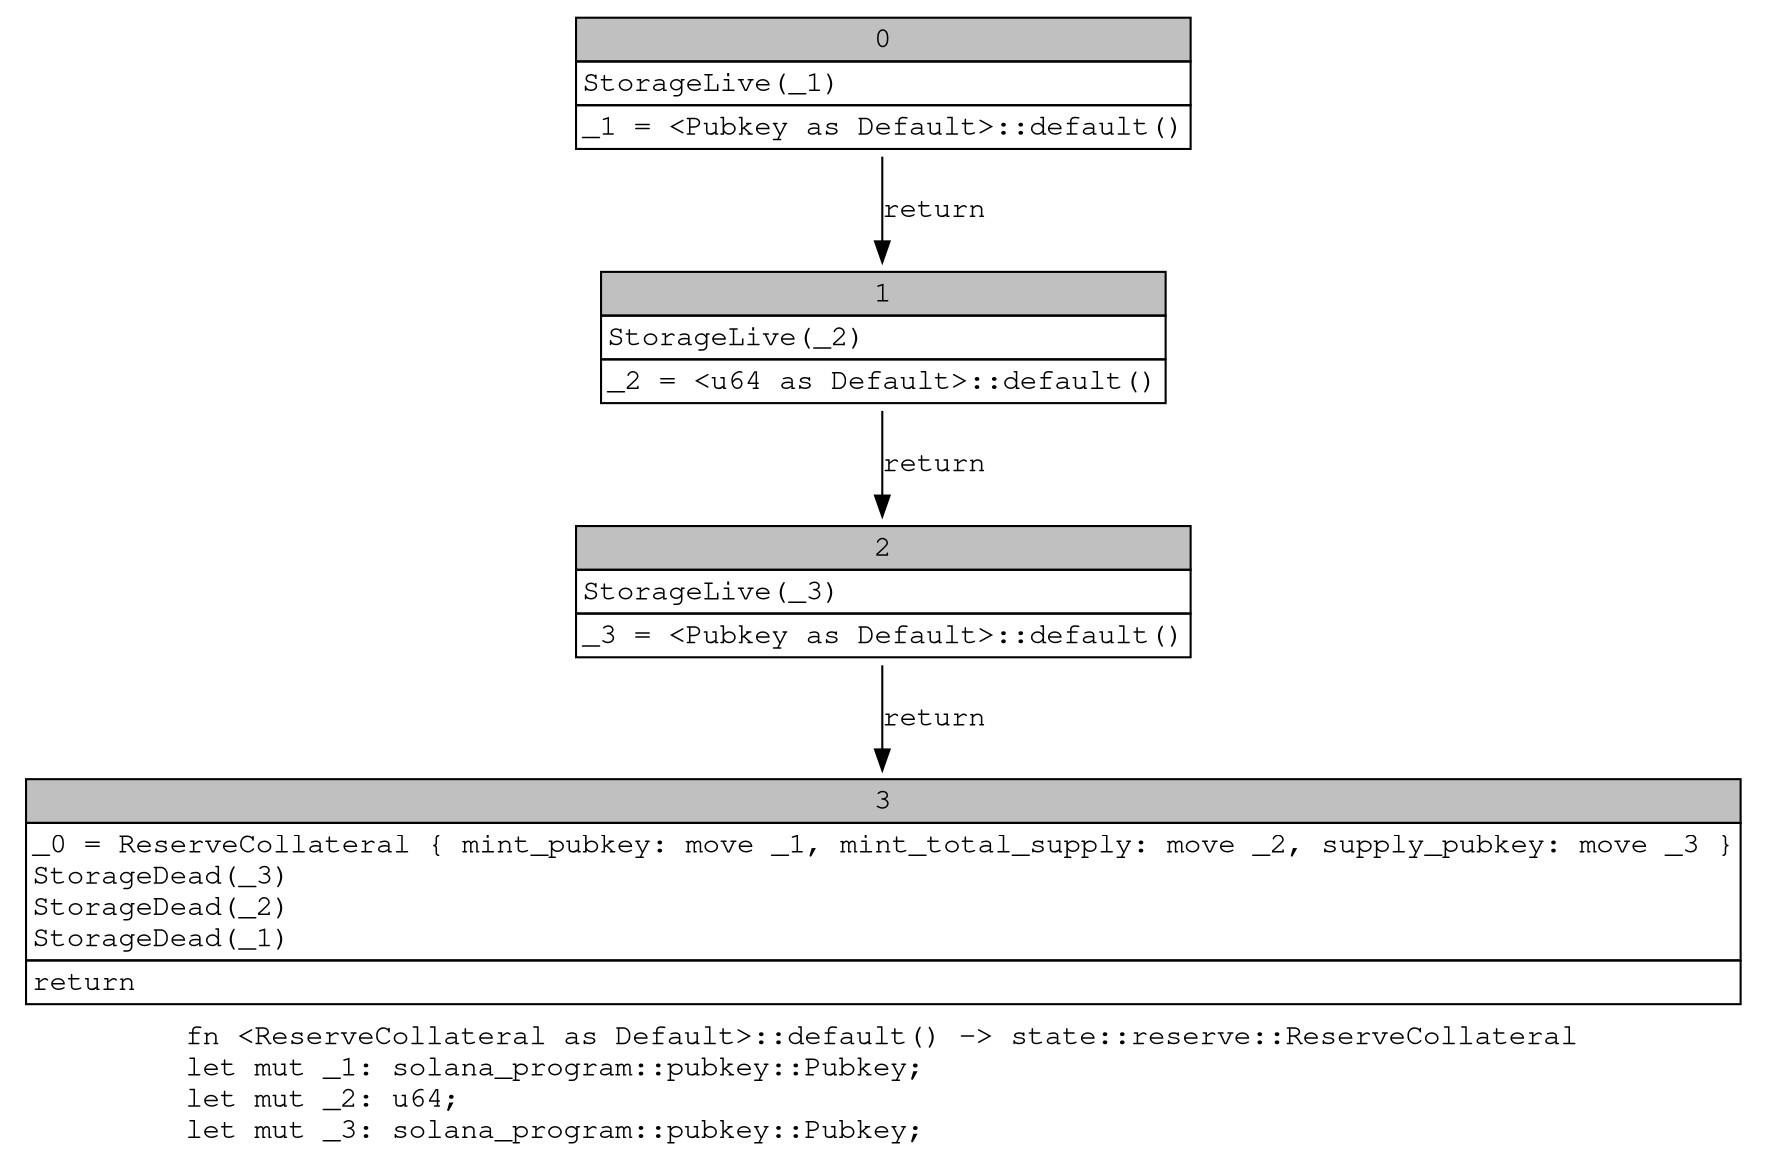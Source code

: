 digraph Mir_0_2349 {
    graph [fontname="Courier, monospace"];
    node [fontname="Courier, monospace"];
    edge [fontname="Courier, monospace"];
    label=<fn &lt;ReserveCollateral as Default&gt;::default() -&gt; state::reserve::ReserveCollateral<br align="left"/>let mut _1: solana_program::pubkey::Pubkey;<br align="left"/>let mut _2: u64;<br align="left"/>let mut _3: solana_program::pubkey::Pubkey;<br align="left"/>>;
    bb0__0_2349 [shape="none", label=<<table border="0" cellborder="1" cellspacing="0"><tr><td bgcolor="gray" align="center" colspan="1">0</td></tr><tr><td align="left" balign="left">StorageLive(_1)<br/></td></tr><tr><td align="left">_1 = &lt;Pubkey as Default&gt;::default()</td></tr></table>>];
    bb1__0_2349 [shape="none", label=<<table border="0" cellborder="1" cellspacing="0"><tr><td bgcolor="gray" align="center" colspan="1">1</td></tr><tr><td align="left" balign="left">StorageLive(_2)<br/></td></tr><tr><td align="left">_2 = &lt;u64 as Default&gt;::default()</td></tr></table>>];
    bb2__0_2349 [shape="none", label=<<table border="0" cellborder="1" cellspacing="0"><tr><td bgcolor="gray" align="center" colspan="1">2</td></tr><tr><td align="left" balign="left">StorageLive(_3)<br/></td></tr><tr><td align="left">_3 = &lt;Pubkey as Default&gt;::default()</td></tr></table>>];
    bb3__0_2349 [shape="none", label=<<table border="0" cellborder="1" cellspacing="0"><tr><td bgcolor="gray" align="center" colspan="1">3</td></tr><tr><td align="left" balign="left">_0 = ReserveCollateral { mint_pubkey: move _1, mint_total_supply: move _2, supply_pubkey: move _3 }<br/>StorageDead(_3)<br/>StorageDead(_2)<br/>StorageDead(_1)<br/></td></tr><tr><td align="left">return</td></tr></table>>];
    bb0__0_2349 -> bb1__0_2349 [label="return"];
    bb1__0_2349 -> bb2__0_2349 [label="return"];
    bb2__0_2349 -> bb3__0_2349 [label="return"];
}
